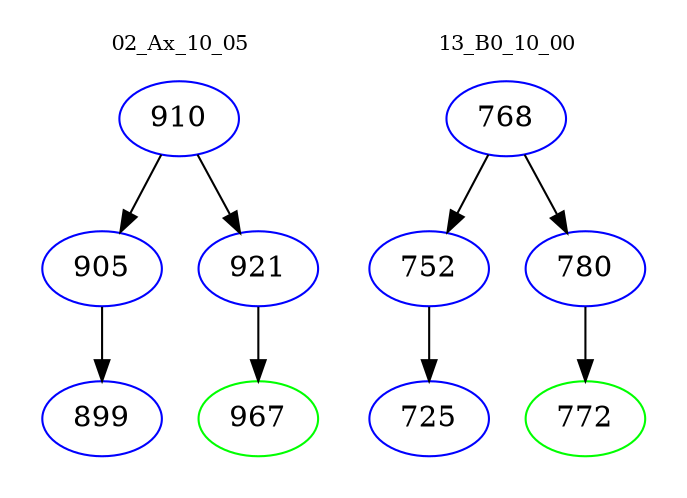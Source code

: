 digraph{
subgraph cluster_0 {
color = white
label = "02_Ax_10_05";
fontsize=10;
T0_910 [label="910", color="blue"]
T0_910 -> T0_905 [color="black"]
T0_905 [label="905", color="blue"]
T0_905 -> T0_899 [color="black"]
T0_899 [label="899", color="blue"]
T0_910 -> T0_921 [color="black"]
T0_921 [label="921", color="blue"]
T0_921 -> T0_967 [color="black"]
T0_967 [label="967", color="green"]
}
subgraph cluster_1 {
color = white
label = "13_B0_10_00";
fontsize=10;
T1_768 [label="768", color="blue"]
T1_768 -> T1_752 [color="black"]
T1_752 [label="752", color="blue"]
T1_752 -> T1_725 [color="black"]
T1_725 [label="725", color="blue"]
T1_768 -> T1_780 [color="black"]
T1_780 [label="780", color="blue"]
T1_780 -> T1_772 [color="black"]
T1_772 [label="772", color="green"]
}
}
